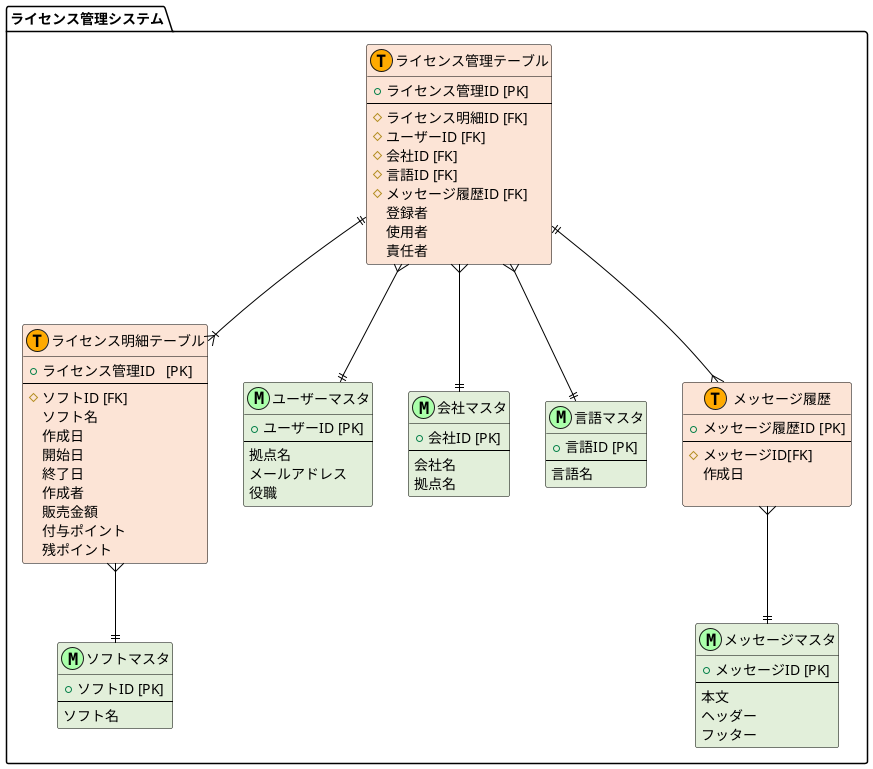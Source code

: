 @startuml

!define MAIN_ENTITY #E2EFDA
!define MAIN_ENTITY_2 #FCE4D6

!define METAL #F2F2F2
!define MASTER_MARK_COLOR AAFFAA
!define TRANSACTION_MARK_COLOR FFAA00

skinparam class {
    BackgroundColor White
    BorderColor Black
    ArrowColor Black
}

package "ライセンス管理システム" as target_system {
    entity "ライセンス管理テーブル" as License <<T,TRANSACTION_MARK_COLOR>> MAIN_ENTITY_2 {
        + ライセンス管理ID [PK]
        --
        # ライセンス明細ID [FK]
        # ユーザーID [FK]
        # 会社ID [FK]
        # 言語ID [FK]
        # メッセージ履歴ID [FK]
        登録者
        使用者
        責任者
    }

    entity "ライセンス明細テーブル" as LicenseDetail <<T,TRANSACTION_MARK_COLOR>> MAIN_ENTITY_2 {
        + ライセンス管理ID   [PK]
        --
        # ソフトID [FK]
        ソフト名
        作成日
        開始日
        終了日
        作成者
        販売金額
        付与ポイント
        残ポイント
    }

    entity "ソフトマスタ" as Softwear <<M,MASTER_MARK_COLOR>> MAIN_ENTITY {
        + ソフトID [PK]
        --
        ソフト名
    }

    entity "ユーザーマスタ" as User <<M,MASTER_MARK_COLOR>> MAIN_ENTITY {
        + ユーザーID [PK]
        --
        拠点名
        メールアドレス
        役職
    }

    entity "会社マスタ" as Company <<M,MASTER_MARK_COLOR>> MAIN_ENTITY {
        + 会社ID [PK]
        --
        会社名
        拠点名
    }

    entity "言語マスタ" as Language <<M,MASTER_MARK_COLOR>> MAIN_ENTITY {
        + 言語ID [PK]
        --
        言語名
    }

    entity "メッセージマスタ" as Message <<M,MASTER_MARK_COLOR>> MAIN_ENTITY {
        + メッセージID [PK]
        --
        本文
        ヘッダー
        フッター
    }

    entity "メッセージ履歴" as MessageHistory <<T,TRANSACTION_MARK_COLOR>> MAIN_ENTITY_2 {
        + メッセージ履歴ID [PK]
        --
        # メッセージID[FK]
        作成日

    }

}

License        ||--|{     LicenseDetail
LicenseDetail   }--||     Softwear
License         }--||     User
License        ||--{      MessageHistory
MessageHistory  }--||     Message
License         }--||     Company
License         }--||     Language

'note bottom of customer : 別プロジェクト\nDB-Linkで参照する

@enduml